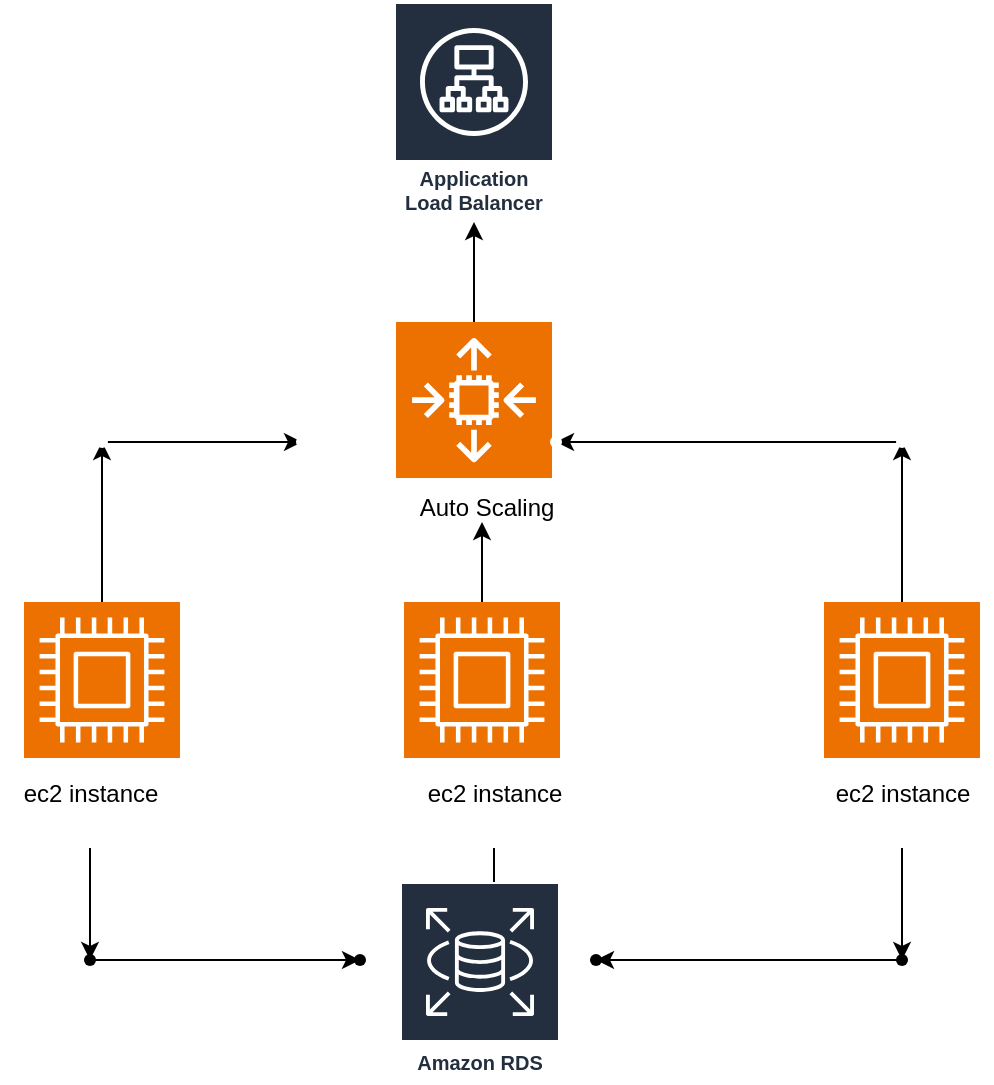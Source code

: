 <mxfile version="25.0.3">
  <diagram name="Page-1" id="sONVhgNosmHbR6vjq5pz">
    <mxGraphModel dx="786" dy="1632" grid="1" gridSize="10" guides="1" tooltips="1" connect="1" arrows="1" fold="1" page="1" pageScale="1" pageWidth="827" pageHeight="1169" math="0" shadow="0">
      <root>
        <mxCell id="0" />
        <mxCell id="1" parent="0" />
        <mxCell id="g5x0DzIfWC2PfQX0NMsi-55" value="" style="edgeStyle=orthogonalEdgeStyle;rounded=0;orthogonalLoop=1;jettySize=auto;html=1;" edge="1" parent="1" source="g5x0DzIfWC2PfQX0NMsi-6" target="g5x0DzIfWC2PfQX0NMsi-54">
          <mxGeometry relative="1" as="geometry" />
        </mxCell>
        <mxCell id="g5x0DzIfWC2PfQX0NMsi-6" value="" style="sketch=0;points=[[0,0,0],[0.25,0,0],[0.5,0,0],[0.75,0,0],[1,0,0],[0,1,0],[0.25,1,0],[0.5,1,0],[0.75,1,0],[1,1,0],[0,0.25,0],[0,0.5,0],[0,0.75,0],[1,0.25,0],[1,0.5,0],[1,0.75,0]];outlineConnect=0;fontColor=#232F3E;fillColor=#ED7100;strokeColor=#ffffff;dashed=0;verticalLabelPosition=bottom;verticalAlign=top;align=center;html=1;fontSize=12;fontStyle=0;aspect=fixed;shape=mxgraph.aws4.resourceIcon;resIcon=mxgraph.aws4.compute;" vertex="1" parent="1">
          <mxGeometry x="120" y="120" width="78" height="78" as="geometry" />
        </mxCell>
        <mxCell id="g5x0DzIfWC2PfQX0NMsi-62" value="" style="edgeStyle=orthogonalEdgeStyle;rounded=0;orthogonalLoop=1;jettySize=auto;html=1;" edge="1" parent="1" source="g5x0DzIfWC2PfQX0NMsi-7" target="g5x0DzIfWC2PfQX0NMsi-61">
          <mxGeometry relative="1" as="geometry" />
        </mxCell>
        <mxCell id="g5x0DzIfWC2PfQX0NMsi-7" value="" style="sketch=0;points=[[0,0,0],[0.25,0,0],[0.5,0,0],[0.75,0,0],[1,0,0],[0,1,0],[0.25,1,0],[0.5,1,0],[0.75,1,0],[1,1,0],[0,0.25,0],[0,0.5,0],[0,0.75,0],[1,0.25,0],[1,0.5,0],[1,0.75,0]];outlineConnect=0;fontColor=#232F3E;fillColor=#ED7100;strokeColor=#ffffff;dashed=0;verticalLabelPosition=bottom;verticalAlign=top;align=center;html=1;fontSize=12;fontStyle=0;aspect=fixed;shape=mxgraph.aws4.resourceIcon;resIcon=mxgraph.aws4.compute;" vertex="1" parent="1">
          <mxGeometry x="520" y="120" width="78" height="78" as="geometry" />
        </mxCell>
        <mxCell id="g5x0DzIfWC2PfQX0NMsi-47" value="" style="edgeStyle=orthogonalEdgeStyle;rounded=0;orthogonalLoop=1;jettySize=auto;html=1;" edge="1" parent="1" source="g5x0DzIfWC2PfQX0NMsi-8">
          <mxGeometry relative="1" as="geometry">
            <mxPoint x="349" y="80" as="targetPoint" />
          </mxGeometry>
        </mxCell>
        <mxCell id="g5x0DzIfWC2PfQX0NMsi-8" value="" style="sketch=0;points=[[0,0,0],[0.25,0,0],[0.5,0,0],[0.75,0,0],[1,0,0],[0,1,0],[0.25,1,0],[0.5,1,0],[0.75,1,0],[1,1,0],[0,0.25,0],[0,0.5,0],[0,0.75,0],[1,0.25,0],[1,0.5,0],[1,0.75,0]];outlineConnect=0;fontColor=#232F3E;fillColor=#ED7100;strokeColor=#ffffff;dashed=0;verticalLabelPosition=bottom;verticalAlign=top;align=center;html=1;fontSize=12;fontStyle=0;aspect=fixed;shape=mxgraph.aws4.resourceIcon;resIcon=mxgraph.aws4.compute;" vertex="1" parent="1">
          <mxGeometry x="310" y="120" width="78" height="78" as="geometry" />
        </mxCell>
        <mxCell id="g5x0DzIfWC2PfQX0NMsi-71" value="" style="edgeStyle=orthogonalEdgeStyle;rounded=0;orthogonalLoop=1;jettySize=auto;html=1;" edge="1" parent="1" source="g5x0DzIfWC2PfQX0NMsi-11" target="g5x0DzIfWC2PfQX0NMsi-70">
          <mxGeometry relative="1" as="geometry" />
        </mxCell>
        <mxCell id="g5x0DzIfWC2PfQX0NMsi-11" value="ec2 instance&lt;div&gt;&lt;br&gt;&lt;/div&gt;" style="text;html=1;align=center;verticalAlign=middle;resizable=0;points=[];autosize=1;strokeColor=none;fillColor=none;" vertex="1" parent="1">
          <mxGeometry x="108" y="203" width="90" height="40" as="geometry" />
        </mxCell>
        <mxCell id="g5x0DzIfWC2PfQX0NMsi-67" value="" style="edgeStyle=orthogonalEdgeStyle;rounded=0;orthogonalLoop=1;jettySize=auto;html=1;" edge="1" parent="1" source="g5x0DzIfWC2PfQX0NMsi-12" target="g5x0DzIfWC2PfQX0NMsi-66">
          <mxGeometry relative="1" as="geometry" />
        </mxCell>
        <mxCell id="g5x0DzIfWC2PfQX0NMsi-12" value="ec2 instance&lt;div&gt;&lt;br&gt;&lt;/div&gt;" style="text;html=1;align=center;verticalAlign=middle;resizable=0;points=[];autosize=1;strokeColor=none;fillColor=none;" vertex="1" parent="1">
          <mxGeometry x="514" y="203" width="90" height="40" as="geometry" />
        </mxCell>
        <mxCell id="g5x0DzIfWC2PfQX0NMsi-19" value="" style="edgeStyle=orthogonalEdgeStyle;rounded=0;orthogonalLoop=1;jettySize=auto;html=1;" edge="1" parent="1" source="g5x0DzIfWC2PfQX0NMsi-13">
          <mxGeometry relative="1" as="geometry">
            <mxPoint x="354" y="260" as="targetPoint" />
          </mxGeometry>
        </mxCell>
        <mxCell id="g5x0DzIfWC2PfQX0NMsi-13" value="ec2 instance&lt;div&gt;&lt;br&gt;&lt;/div&gt;" style="text;html=1;align=center;verticalAlign=middle;resizable=0;points=[];autosize=1;strokeColor=none;fillColor=none;" vertex="1" parent="1">
          <mxGeometry x="310" y="203" width="90" height="40" as="geometry" />
        </mxCell>
        <mxCell id="g5x0DzIfWC2PfQX0NMsi-75" value="" style="edgeStyle=orthogonalEdgeStyle;rounded=0;orthogonalLoop=1;jettySize=auto;html=1;" edge="1" parent="1" source="g5x0DzIfWC2PfQX0NMsi-41" target="g5x0DzIfWC2PfQX0NMsi-53">
          <mxGeometry relative="1" as="geometry" />
        </mxCell>
        <mxCell id="g5x0DzIfWC2PfQX0NMsi-41" value="" style="sketch=0;points=[[0,0,0],[0.25,0,0],[0.5,0,0],[0.75,0,0],[1,0,0],[0,1,0],[0.25,1,0],[0.5,1,0],[0.75,1,0],[1,1,0],[0,0.25,0],[0,0.5,0],[0,0.75,0],[1,0.25,0],[1,0.5,0],[1,0.75,0]];outlineConnect=0;fontColor=#232F3E;fillColor=#ED7100;strokeColor=#ffffff;dashed=0;verticalLabelPosition=bottom;verticalAlign=top;align=center;html=1;fontSize=12;fontStyle=0;aspect=fixed;shape=mxgraph.aws4.resourceIcon;resIcon=mxgraph.aws4.auto_scaling2;" vertex="1" parent="1">
          <mxGeometry x="306" y="-20" width="78" height="78" as="geometry" />
        </mxCell>
        <mxCell id="g5x0DzIfWC2PfQX0NMsi-52" value="Auto Scaling" style="text;html=1;align=center;verticalAlign=middle;resizable=0;points=[];autosize=1;strokeColor=none;fillColor=none;" vertex="1" parent="1">
          <mxGeometry x="306" y="58" width="90" height="30" as="geometry" />
        </mxCell>
        <mxCell id="g5x0DzIfWC2PfQX0NMsi-53" value="Application Load Balancer" style="sketch=0;outlineConnect=0;fontColor=#232F3E;gradientColor=none;strokeColor=#ffffff;fillColor=#232F3E;dashed=0;verticalLabelPosition=middle;verticalAlign=bottom;align=center;html=1;whiteSpace=wrap;fontSize=10;fontStyle=1;spacing=3;shape=mxgraph.aws4.productIcon;prIcon=mxgraph.aws4.application_load_balancer;" vertex="1" parent="1">
          <mxGeometry x="305" y="-180" width="80" height="110" as="geometry" />
        </mxCell>
        <mxCell id="g5x0DzIfWC2PfQX0NMsi-60" value="" style="edgeStyle=orthogonalEdgeStyle;rounded=0;orthogonalLoop=1;jettySize=auto;html=1;" edge="1" parent="1" source="g5x0DzIfWC2PfQX0NMsi-54" target="g5x0DzIfWC2PfQX0NMsi-59">
          <mxGeometry relative="1" as="geometry" />
        </mxCell>
        <mxCell id="g5x0DzIfWC2PfQX0NMsi-54" value="" style="shape=waypoint;sketch=0;size=6;pointerEvents=1;points=[];fillColor=#ED7100;resizable=0;rotatable=0;perimeter=centerPerimeter;snapToPoint=1;verticalAlign=top;strokeColor=#ffffff;fontColor=#232F3E;dashed=0;fontStyle=0;" vertex="1" parent="1">
          <mxGeometry x="149" y="30" width="20" height="20" as="geometry" />
        </mxCell>
        <mxCell id="g5x0DzIfWC2PfQX0NMsi-59" value="" style="shape=waypoint;sketch=0;size=6;pointerEvents=1;points=[];fillColor=#ED7100;resizable=0;rotatable=0;perimeter=centerPerimeter;snapToPoint=1;verticalAlign=top;strokeColor=#ffffff;fontColor=#232F3E;dashed=0;fontStyle=0;" vertex="1" parent="1">
          <mxGeometry x="249" y="30" width="20" height="20" as="geometry" />
        </mxCell>
        <mxCell id="g5x0DzIfWC2PfQX0NMsi-74" value="" style="edgeStyle=orthogonalEdgeStyle;rounded=0;orthogonalLoop=1;jettySize=auto;html=1;" edge="1" parent="1" source="g5x0DzIfWC2PfQX0NMsi-61" target="g5x0DzIfWC2PfQX0NMsi-63">
          <mxGeometry relative="1" as="geometry" />
        </mxCell>
        <mxCell id="g5x0DzIfWC2PfQX0NMsi-61" value="" style="shape=waypoint;sketch=0;size=6;pointerEvents=1;points=[];fillColor=#ED7100;resizable=0;rotatable=0;perimeter=centerPerimeter;snapToPoint=1;verticalAlign=top;strokeColor=#ffffff;fontColor=#232F3E;dashed=0;fontStyle=0;" vertex="1" parent="1">
          <mxGeometry x="549" y="30" width="20" height="20" as="geometry" />
        </mxCell>
        <mxCell id="g5x0DzIfWC2PfQX0NMsi-63" value="" style="shape=waypoint;sketch=0;size=6;pointerEvents=1;points=[];fillColor=#ED7100;resizable=0;rotatable=0;perimeter=centerPerimeter;snapToPoint=1;verticalAlign=top;strokeColor=#ffffff;fontColor=#232F3E;dashed=0;fontStyle=0;" vertex="1" parent="1">
          <mxGeometry x="376" y="30" width="20" height="20" as="geometry" />
        </mxCell>
        <mxCell id="g5x0DzIfWC2PfQX0NMsi-69" value="" style="edgeStyle=orthogonalEdgeStyle;rounded=0;orthogonalLoop=1;jettySize=auto;html=1;" edge="1" parent="1" source="g5x0DzIfWC2PfQX0NMsi-66" target="g5x0DzIfWC2PfQX0NMsi-68">
          <mxGeometry relative="1" as="geometry" />
        </mxCell>
        <mxCell id="g5x0DzIfWC2PfQX0NMsi-66" value="" style="shape=waypoint;sketch=0;size=6;pointerEvents=1;points=[];fillColor=none;resizable=0;rotatable=0;perimeter=centerPerimeter;snapToPoint=1;" vertex="1" parent="1">
          <mxGeometry x="549" y="289" width="20" height="20" as="geometry" />
        </mxCell>
        <mxCell id="g5x0DzIfWC2PfQX0NMsi-68" value="" style="shape=waypoint;sketch=0;size=6;pointerEvents=1;points=[];fillColor=none;resizable=0;rotatable=0;perimeter=centerPerimeter;snapToPoint=1;" vertex="1" parent="1">
          <mxGeometry x="396" y="289" width="20" height="20" as="geometry" />
        </mxCell>
        <mxCell id="g5x0DzIfWC2PfQX0NMsi-73" value="" style="edgeStyle=orthogonalEdgeStyle;rounded=0;orthogonalLoop=1;jettySize=auto;html=1;" edge="1" parent="1" source="g5x0DzIfWC2PfQX0NMsi-70" target="g5x0DzIfWC2PfQX0NMsi-72">
          <mxGeometry relative="1" as="geometry" />
        </mxCell>
        <mxCell id="g5x0DzIfWC2PfQX0NMsi-70" value="" style="shape=waypoint;sketch=0;size=6;pointerEvents=1;points=[];fillColor=none;resizable=0;rotatable=0;perimeter=centerPerimeter;snapToPoint=1;" vertex="1" parent="1">
          <mxGeometry x="143" y="289" width="20" height="20" as="geometry" />
        </mxCell>
        <mxCell id="g5x0DzIfWC2PfQX0NMsi-72" value="" style="shape=waypoint;sketch=0;size=6;pointerEvents=1;points=[];fillColor=none;resizable=0;rotatable=0;perimeter=centerPerimeter;snapToPoint=1;" vertex="1" parent="1">
          <mxGeometry x="278" y="289" width="20" height="20" as="geometry" />
        </mxCell>
        <mxCell id="g5x0DzIfWC2PfQX0NMsi-76" value="Amazon RDS" style="sketch=0;outlineConnect=0;fontColor=#232F3E;gradientColor=none;strokeColor=#ffffff;fillColor=#232F3E;dashed=0;verticalLabelPosition=middle;verticalAlign=bottom;align=center;html=1;whiteSpace=wrap;fontSize=10;fontStyle=1;spacing=3;shape=mxgraph.aws4.productIcon;prIcon=mxgraph.aws4.rds;" vertex="1" parent="1">
          <mxGeometry x="308" y="260" width="80" height="100" as="geometry" />
        </mxCell>
      </root>
    </mxGraphModel>
  </diagram>
</mxfile>
